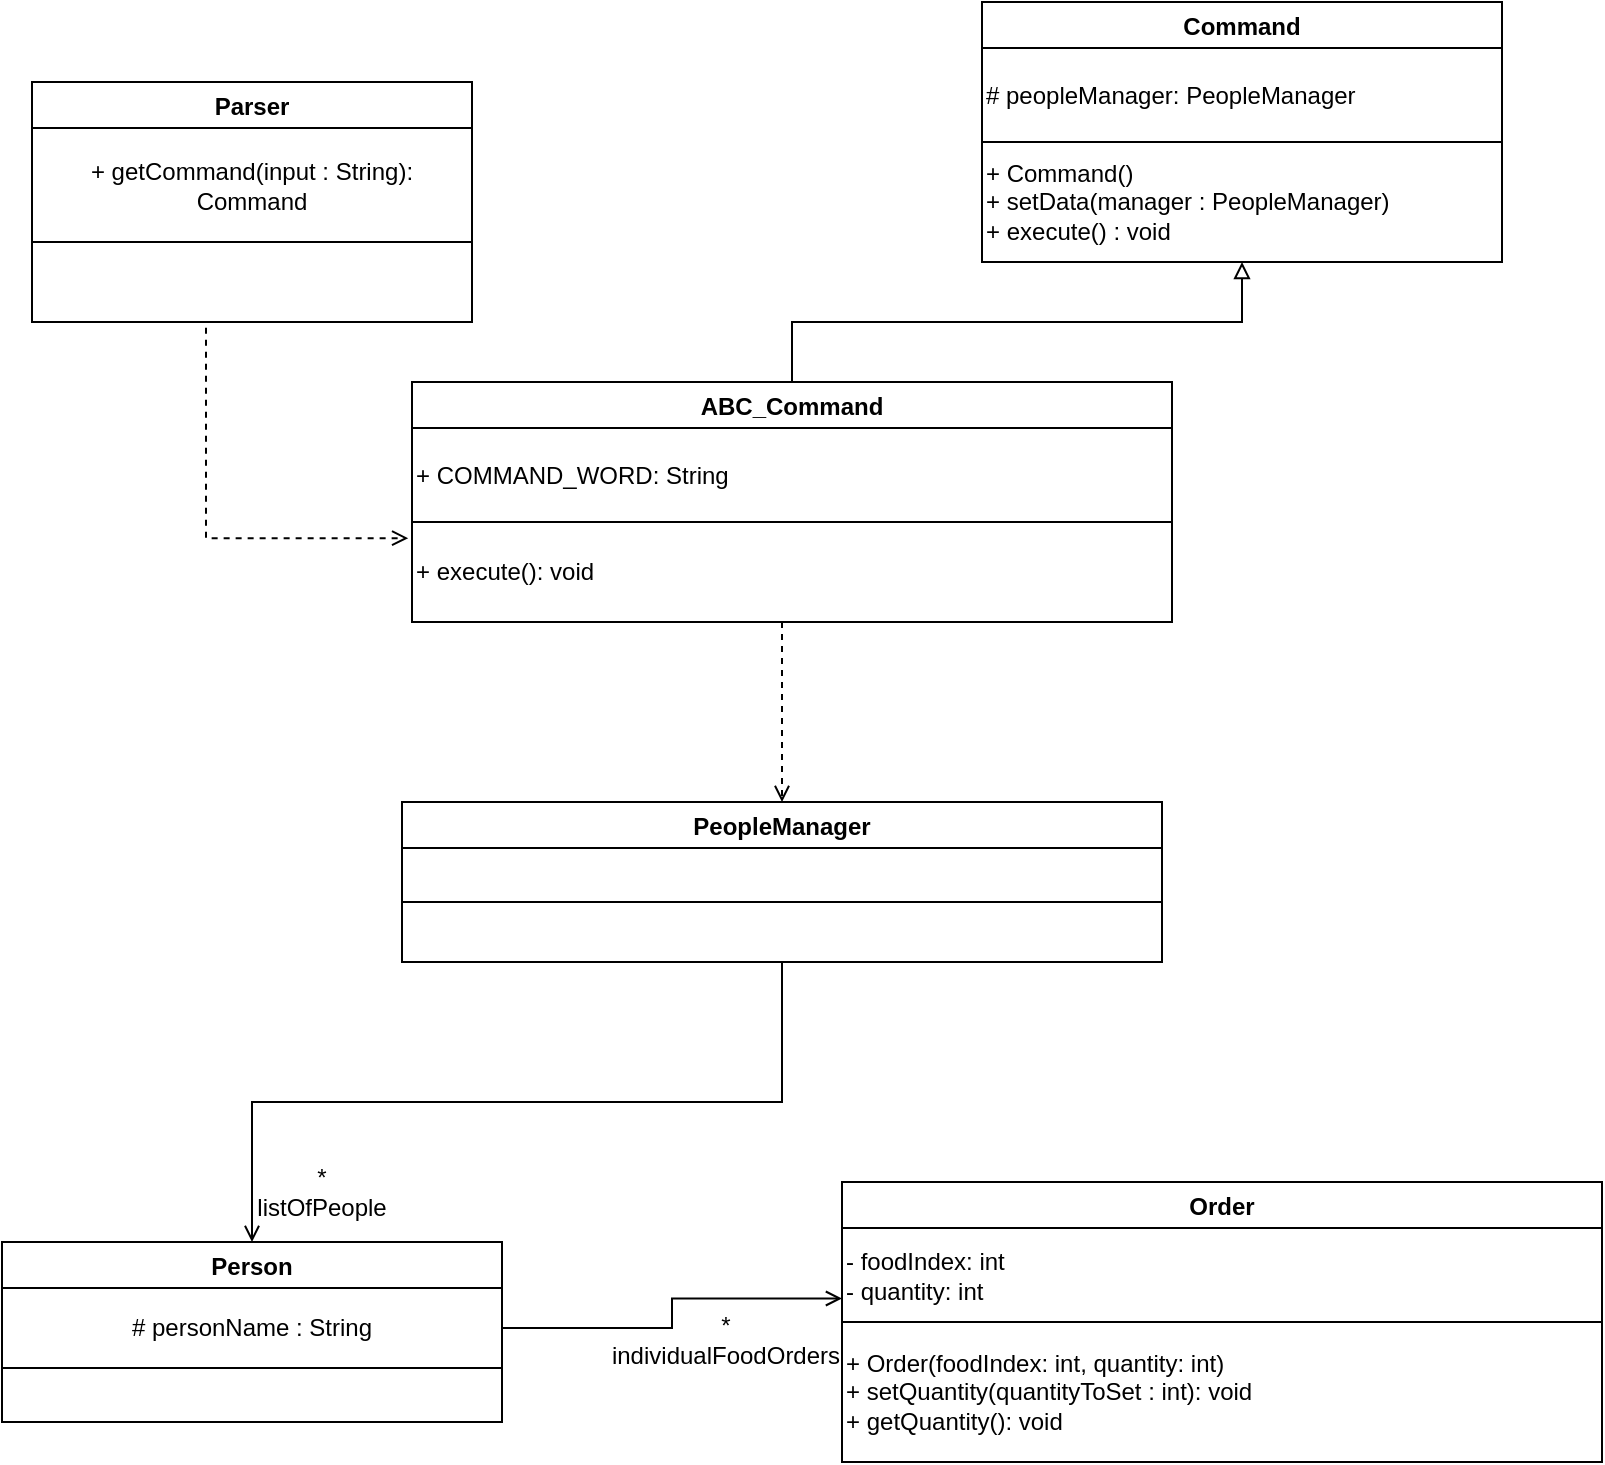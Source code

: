 <mxfile version="15.4.0" type="device"><diagram id="6o3Ktj1a7UD3uhhX8htu" name="Page-1"><mxGraphModel dx="1673" dy="967" grid="1" gridSize="10" guides="1" tooltips="1" connect="1" arrows="1" fold="1" page="1" pageScale="1" pageWidth="850" pageHeight="1100" math="0" shadow="0"><root><mxCell id="0"/><mxCell id="1" parent="0"/><mxCell id="7PO88fMqYUTQBIEqzMwV-18" value="Command" style="swimlane;align=center;" parent="1" vertex="1"><mxGeometry x="520" y="70" width="260" height="130" as="geometry"/></mxCell><mxCell id="7PO88fMqYUTQBIEqzMwV-19" value="+ Command()&lt;br&gt;+ setData(manager : PeopleManager)&lt;br&gt;+ execute() : void" style="rounded=0;whiteSpace=wrap;html=1;align=left;" parent="7PO88fMqYUTQBIEqzMwV-18" vertex="1"><mxGeometry y="70" width="260" height="60" as="geometry"/></mxCell><mxCell id="7PO88fMqYUTQBIEqzMwV-22" value="# peopleManager: PeopleManager" style="rounded=0;whiteSpace=wrap;html=1;align=left;" parent="7PO88fMqYUTQBIEqzMwV-18" vertex="1"><mxGeometry y="23" width="260" height="47" as="geometry"/></mxCell><mxCell id="7PO88fMqYUTQBIEqzMwV-43" style="edgeStyle=orthogonalEdgeStyle;rounded=0;orthogonalLoop=1;jettySize=auto;html=1;entryX=0.5;entryY=1;entryDx=0;entryDy=0;endArrow=block;endFill=0;" parent="1" source="7PO88fMqYUTQBIEqzMwV-23" target="7PO88fMqYUTQBIEqzMwV-19" edge="1"><mxGeometry relative="1" as="geometry"/></mxCell><mxCell id="7PO88fMqYUTQBIEqzMwV-23" value="ABC_Command" style="swimlane;align=center;" parent="1" vertex="1"><mxGeometry x="235" y="260" width="380" height="120" as="geometry"/></mxCell><mxCell id="7PO88fMqYUTQBIEqzMwV-24" value="+ COMMAND_WORD: String" style="rounded=0;whiteSpace=wrap;html=1;align=left;" parent="7PO88fMqYUTQBIEqzMwV-23" vertex="1"><mxGeometry y="23" width="380" height="47" as="geometry"/></mxCell><mxCell id="7PO88fMqYUTQBIEqzMwV-25" value="+ execute(): void&lt;br&gt;" style="rounded=0;whiteSpace=wrap;html=1;align=left;" parent="7PO88fMqYUTQBIEqzMwV-23" vertex="1"><mxGeometry y="70" width="380" height="50" as="geometry"/></mxCell><mxCell id="7PO88fMqYUTQBIEqzMwV-33" value="PeopleManager" style="swimlane;align=center;" parent="1" vertex="1"><mxGeometry x="230" y="470" width="380" height="80" as="geometry"/></mxCell><mxCell id="7PO88fMqYUTQBIEqzMwV-34" value="" style="rounded=0;whiteSpace=wrap;html=1;align=left;" parent="7PO88fMqYUTQBIEqzMwV-33" vertex="1"><mxGeometry y="23" width="380" height="27" as="geometry"/></mxCell><mxCell id="7PO88fMqYUTQBIEqzMwV-35" value="" style="rounded=0;whiteSpace=wrap;html=1;align=left;" parent="7PO88fMqYUTQBIEqzMwV-33" vertex="1"><mxGeometry y="50" width="380" height="30" as="geometry"/></mxCell><mxCell id="7PO88fMqYUTQBIEqzMwV-40" value="Order" style="swimlane;align=center;" parent="1" vertex="1"><mxGeometry x="450" y="660" width="380" height="140" as="geometry"/></mxCell><mxCell id="7PO88fMqYUTQBIEqzMwV-41" value="- foodIndex: int&lt;br&gt;- quantity: int" style="rounded=0;whiteSpace=wrap;html=1;align=left;" parent="7PO88fMqYUTQBIEqzMwV-40" vertex="1"><mxGeometry y="23" width="380" height="47" as="geometry"/></mxCell><mxCell id="7PO88fMqYUTQBIEqzMwV-42" value="+ Order(foodIndex: int, quantity: int)&lt;br&gt;+ setQuantity(quantityToSet : int): void&lt;br&gt;+ getQuantity(): void" style="rounded=0;whiteSpace=wrap;html=1;align=left;" parent="7PO88fMqYUTQBIEqzMwV-40" vertex="1"><mxGeometry y="70" width="380" height="70" as="geometry"/></mxCell><mxCell id="7PO88fMqYUTQBIEqzMwV-44" style="edgeStyle=orthogonalEdgeStyle;rounded=0;orthogonalLoop=1;jettySize=auto;html=1;entryX=-0.005;entryY=0.162;entryDx=0;entryDy=0;entryPerimeter=0;dashed=1;endArrow=open;endFill=0;exitX=0.464;exitY=1;exitDx=0;exitDy=0;exitPerimeter=0;" parent="1" source="iCSYycq6Q3fy-X5gAwL7-6" target="7PO88fMqYUTQBIEqzMwV-25" edge="1"><mxGeometry relative="1" as="geometry"><Array as="points"><mxPoint x="132" y="338"/></Array><mxPoint x="245" y="130" as="sourcePoint"/></mxGeometry></mxCell><mxCell id="7PO88fMqYUTQBIEqzMwV-45" style="edgeStyle=orthogonalEdgeStyle;rounded=0;orthogonalLoop=1;jettySize=auto;html=1;dashed=1;endArrow=open;endFill=0;" parent="1" source="7PO88fMqYUTQBIEqzMwV-25" edge="1"><mxGeometry relative="1" as="geometry"><mxPoint x="420" y="470" as="targetPoint"/><Array as="points"><mxPoint x="420" y="400"/><mxPoint x="420" y="400"/></Array></mxGeometry></mxCell><mxCell id="7PO88fMqYUTQBIEqzMwV-46" style="edgeStyle=orthogonalEdgeStyle;rounded=0;orthogonalLoop=1;jettySize=auto;html=1;entryX=0.5;entryY=0;entryDx=0;entryDy=0;endArrow=open;endFill=0;" parent="1" source="7PO88fMqYUTQBIEqzMwV-35" target="iCSYycq6Q3fy-X5gAwL7-2" edge="1"><mxGeometry relative="1" as="geometry"><mxPoint x="149.33" y="819.23" as="targetPoint"/></mxGeometry></mxCell><mxCell id="7PO88fMqYUTQBIEqzMwV-48" value="*&lt;br&gt;listOfPeople" style="text;html=1;strokeColor=none;fillColor=none;align=center;verticalAlign=middle;whiteSpace=wrap;rounded=0;" parent="1" vertex="1"><mxGeometry x="160" y="650" width="60" height="30" as="geometry"/></mxCell><mxCell id="7PO88fMqYUTQBIEqzMwV-49" value="*&lt;br&gt;individualFoodOrders" style="text;html=1;strokeColor=none;fillColor=none;align=center;verticalAlign=middle;whiteSpace=wrap;rounded=0;" parent="1" vertex="1"><mxGeometry x="362" y="724" width="60" height="30" as="geometry"/></mxCell><mxCell id="iCSYycq6Q3fy-X5gAwL7-2" value="Person" style="swimlane;" vertex="1" parent="1"><mxGeometry x="30" y="690" width="250" height="90" as="geometry"/></mxCell><mxCell id="7PO88fMqYUTQBIEqzMwV-37" value="# personName : String" style="whiteSpace=wrap;html=1;align=center;" parent="iCSYycq6Q3fy-X5gAwL7-2" vertex="1"><mxGeometry y="23" width="250" height="40" as="geometry"/></mxCell><mxCell id="iCSYycq6Q3fy-X5gAwL7-1" value="" style="whiteSpace=wrap;html=1;align=center;" vertex="1" parent="iCSYycq6Q3fy-X5gAwL7-2"><mxGeometry y="63" width="250" height="27" as="geometry"/></mxCell><mxCell id="iCSYycq6Q3fy-X5gAwL7-4" value="Parser" style="swimlane;" vertex="1" parent="1"><mxGeometry x="45" y="110" width="220" height="120" as="geometry"/></mxCell><mxCell id="iCSYycq6Q3fy-X5gAwL7-5" value="+ getCommand(input : String): Command" style="whiteSpace=wrap;html=1;align=center;" vertex="1" parent="iCSYycq6Q3fy-X5gAwL7-4"><mxGeometry y="23" width="220" height="57" as="geometry"/></mxCell><mxCell id="iCSYycq6Q3fy-X5gAwL7-6" value="" style="whiteSpace=wrap;html=1;align=center;" vertex="1" parent="iCSYycq6Q3fy-X5gAwL7-4"><mxGeometry y="80" width="220" height="40" as="geometry"/></mxCell><mxCell id="iCSYycq6Q3fy-X5gAwL7-10" style="edgeStyle=orthogonalEdgeStyle;rounded=0;orthogonalLoop=1;jettySize=auto;html=1;entryX=0;entryY=0.75;entryDx=0;entryDy=0;endArrow=open;endFill=0;exitX=1;exitY=0.5;exitDx=0;exitDy=0;" edge="1" parent="1" source="7PO88fMqYUTQBIEqzMwV-37" target="7PO88fMqYUTQBIEqzMwV-41"><mxGeometry relative="1" as="geometry"><mxPoint x="430.059" y="560" as="sourcePoint"/><mxPoint x="165" y="700" as="targetPoint"/></mxGeometry></mxCell></root></mxGraphModel></diagram></mxfile>